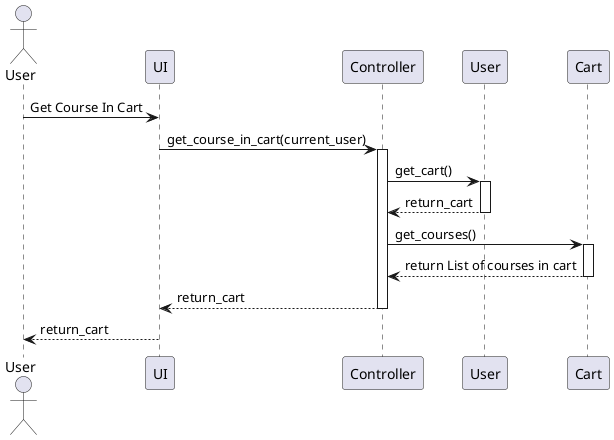 @startuml Get Cart

actor "User" as UserActor

participant "UI" as Server
participant Controller
participant "User" as UserClass
participant Cart


UserActor -> Server: Get Course In Cart
Server -> Controller: get_course_in_cart(current_user)
activate Controller
Controller -> UserClass: get_cart()
activate UserClass
UserClass --> Controller: return_cart
deactivate UserClass
Controller -> Cart: get_courses()
activate Cart
Cart --> Controller: return List of courses in cart
deactivate Cart
Controller --> Server: return_cart
deactivate Controller

Server --> UserActor: return_cart

@enduml